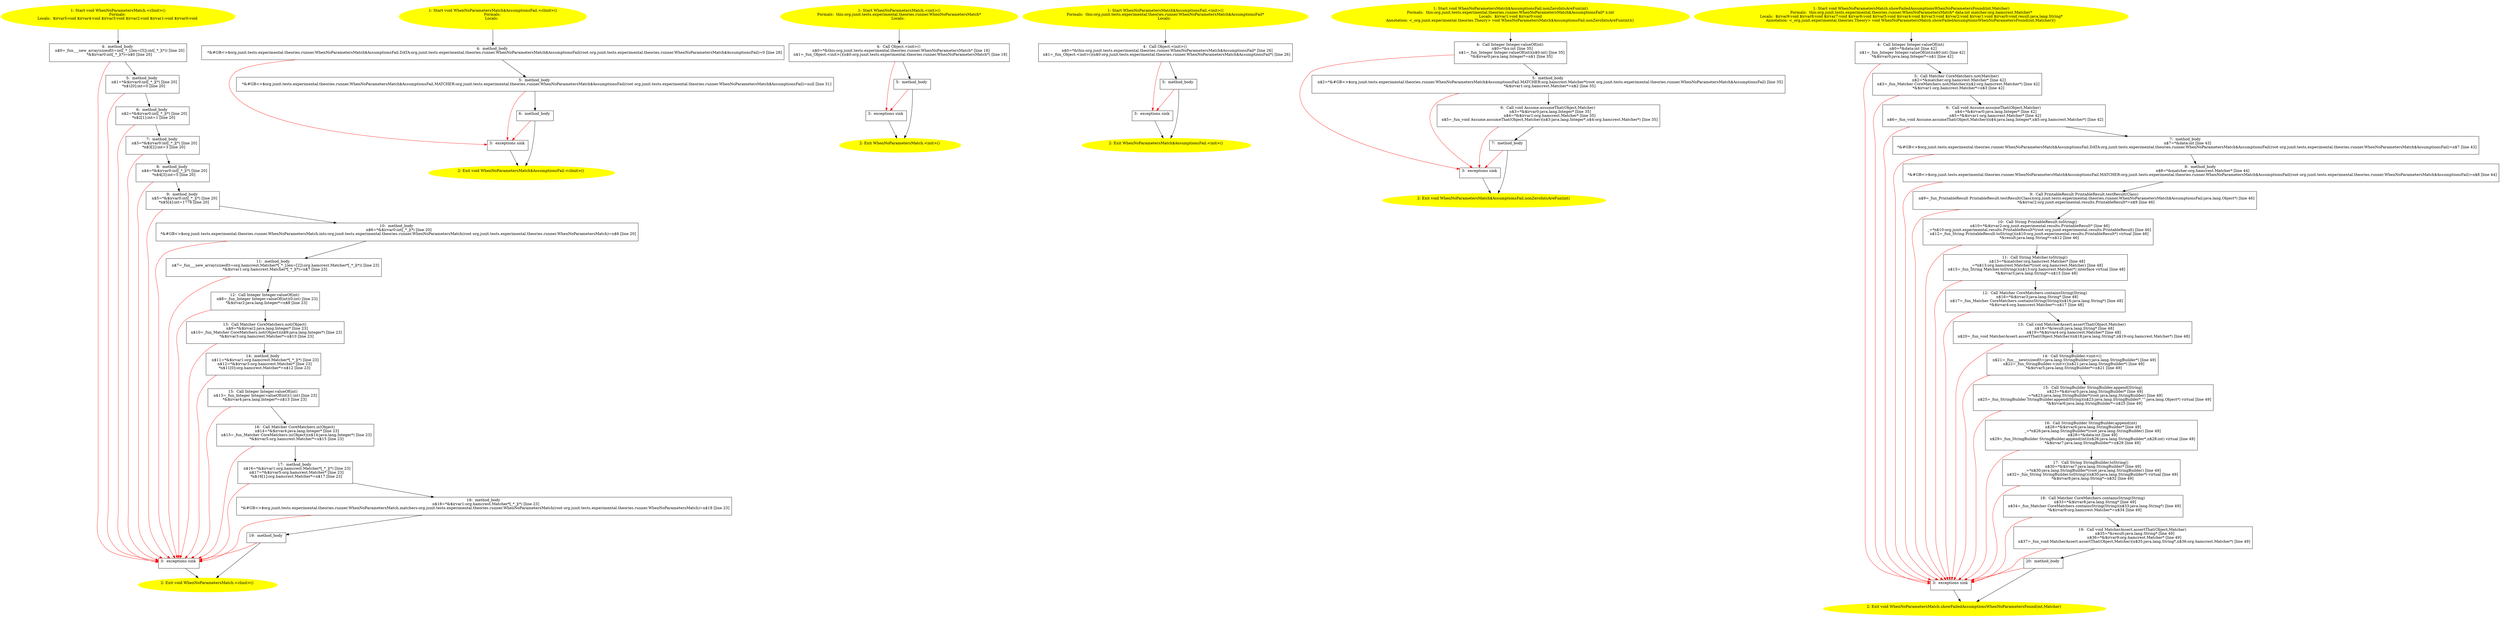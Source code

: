 /* @generated */
digraph cfg {
"org.junit.tests.experimental.theories.runner.WhenNoParametersMatch.<clinit>():void.7b72e68f00be75f6c06e8c5b21d8b6b2_1" [label="1: Start void WhenNoParametersMatch.<clinit>()\nFormals: \nLocals:  $irvar5:void $irvar4:void $irvar3:void $irvar2:void $irvar1:void $irvar0:void \n  " color=yellow style=filled]
	

	 "org.junit.tests.experimental.theories.runner.WhenNoParametersMatch.<clinit>():void.7b72e68f00be75f6c06e8c5b21d8b6b2_1" -> "org.junit.tests.experimental.theories.runner.WhenNoParametersMatch.<clinit>():void.7b72e68f00be75f6c06e8c5b21d8b6b2_4" ;
"org.junit.tests.experimental.theories.runner.WhenNoParametersMatch.<clinit>():void.7b72e68f00be75f6c06e8c5b21d8b6b2_2" [label="2: Exit void WhenNoParametersMatch.<clinit>() \n  " color=yellow style=filled]
	

"org.junit.tests.experimental.theories.runner.WhenNoParametersMatch.<clinit>():void.7b72e68f00be75f6c06e8c5b21d8b6b2_3" [label="3:  exceptions sink \n  " shape="box"]
	

	 "org.junit.tests.experimental.theories.runner.WhenNoParametersMatch.<clinit>():void.7b72e68f00be75f6c06e8c5b21d8b6b2_3" -> "org.junit.tests.experimental.theories.runner.WhenNoParametersMatch.<clinit>():void.7b72e68f00be75f6c06e8c5b21d8b6b2_2" ;
"org.junit.tests.experimental.theories.runner.WhenNoParametersMatch.<clinit>():void.7b72e68f00be75f6c06e8c5b21d8b6b2_4" [label="4:  method_body \n   n$0=_fun___new_array(sizeof(t=int[_*_];len=[5]):int[_*_](*)) [line 20]\n  *&$irvar0:int[_*_](*)=n$0 [line 20]\n " shape="box"]
	

	 "org.junit.tests.experimental.theories.runner.WhenNoParametersMatch.<clinit>():void.7b72e68f00be75f6c06e8c5b21d8b6b2_4" -> "org.junit.tests.experimental.theories.runner.WhenNoParametersMatch.<clinit>():void.7b72e68f00be75f6c06e8c5b21d8b6b2_5" ;
	 "org.junit.tests.experimental.theories.runner.WhenNoParametersMatch.<clinit>():void.7b72e68f00be75f6c06e8c5b21d8b6b2_4" -> "org.junit.tests.experimental.theories.runner.WhenNoParametersMatch.<clinit>():void.7b72e68f00be75f6c06e8c5b21d8b6b2_3" [color="red" ];
"org.junit.tests.experimental.theories.runner.WhenNoParametersMatch.<clinit>():void.7b72e68f00be75f6c06e8c5b21d8b6b2_5" [label="5:  method_body \n   n$1=*&$irvar0:int[_*_](*) [line 20]\n  *n$1[0]:int=0 [line 20]\n " shape="box"]
	

	 "org.junit.tests.experimental.theories.runner.WhenNoParametersMatch.<clinit>():void.7b72e68f00be75f6c06e8c5b21d8b6b2_5" -> "org.junit.tests.experimental.theories.runner.WhenNoParametersMatch.<clinit>():void.7b72e68f00be75f6c06e8c5b21d8b6b2_6" ;
	 "org.junit.tests.experimental.theories.runner.WhenNoParametersMatch.<clinit>():void.7b72e68f00be75f6c06e8c5b21d8b6b2_5" -> "org.junit.tests.experimental.theories.runner.WhenNoParametersMatch.<clinit>():void.7b72e68f00be75f6c06e8c5b21d8b6b2_3" [color="red" ];
"org.junit.tests.experimental.theories.runner.WhenNoParametersMatch.<clinit>():void.7b72e68f00be75f6c06e8c5b21d8b6b2_6" [label="6:  method_body \n   n$2=*&$irvar0:int[_*_](*) [line 20]\n  *n$2[1]:int=1 [line 20]\n " shape="box"]
	

	 "org.junit.tests.experimental.theories.runner.WhenNoParametersMatch.<clinit>():void.7b72e68f00be75f6c06e8c5b21d8b6b2_6" -> "org.junit.tests.experimental.theories.runner.WhenNoParametersMatch.<clinit>():void.7b72e68f00be75f6c06e8c5b21d8b6b2_7" ;
	 "org.junit.tests.experimental.theories.runner.WhenNoParametersMatch.<clinit>():void.7b72e68f00be75f6c06e8c5b21d8b6b2_6" -> "org.junit.tests.experimental.theories.runner.WhenNoParametersMatch.<clinit>():void.7b72e68f00be75f6c06e8c5b21d8b6b2_3" [color="red" ];
"org.junit.tests.experimental.theories.runner.WhenNoParametersMatch.<clinit>():void.7b72e68f00be75f6c06e8c5b21d8b6b2_7" [label="7:  method_body \n   n$3=*&$irvar0:int[_*_](*) [line 20]\n  *n$3[2]:int=3 [line 20]\n " shape="box"]
	

	 "org.junit.tests.experimental.theories.runner.WhenNoParametersMatch.<clinit>():void.7b72e68f00be75f6c06e8c5b21d8b6b2_7" -> "org.junit.tests.experimental.theories.runner.WhenNoParametersMatch.<clinit>():void.7b72e68f00be75f6c06e8c5b21d8b6b2_8" ;
	 "org.junit.tests.experimental.theories.runner.WhenNoParametersMatch.<clinit>():void.7b72e68f00be75f6c06e8c5b21d8b6b2_7" -> "org.junit.tests.experimental.theories.runner.WhenNoParametersMatch.<clinit>():void.7b72e68f00be75f6c06e8c5b21d8b6b2_3" [color="red" ];
"org.junit.tests.experimental.theories.runner.WhenNoParametersMatch.<clinit>():void.7b72e68f00be75f6c06e8c5b21d8b6b2_8" [label="8:  method_body \n   n$4=*&$irvar0:int[_*_](*) [line 20]\n  *n$4[3]:int=5 [line 20]\n " shape="box"]
	

	 "org.junit.tests.experimental.theories.runner.WhenNoParametersMatch.<clinit>():void.7b72e68f00be75f6c06e8c5b21d8b6b2_8" -> "org.junit.tests.experimental.theories.runner.WhenNoParametersMatch.<clinit>():void.7b72e68f00be75f6c06e8c5b21d8b6b2_9" ;
	 "org.junit.tests.experimental.theories.runner.WhenNoParametersMatch.<clinit>():void.7b72e68f00be75f6c06e8c5b21d8b6b2_8" -> "org.junit.tests.experimental.theories.runner.WhenNoParametersMatch.<clinit>():void.7b72e68f00be75f6c06e8c5b21d8b6b2_3" [color="red" ];
"org.junit.tests.experimental.theories.runner.WhenNoParametersMatch.<clinit>():void.7b72e68f00be75f6c06e8c5b21d8b6b2_9" [label="9:  method_body \n   n$5=*&$irvar0:int[_*_](*) [line 20]\n  *n$5[4]:int=1776 [line 20]\n " shape="box"]
	

	 "org.junit.tests.experimental.theories.runner.WhenNoParametersMatch.<clinit>():void.7b72e68f00be75f6c06e8c5b21d8b6b2_9" -> "org.junit.tests.experimental.theories.runner.WhenNoParametersMatch.<clinit>():void.7b72e68f00be75f6c06e8c5b21d8b6b2_10" ;
	 "org.junit.tests.experimental.theories.runner.WhenNoParametersMatch.<clinit>():void.7b72e68f00be75f6c06e8c5b21d8b6b2_9" -> "org.junit.tests.experimental.theories.runner.WhenNoParametersMatch.<clinit>():void.7b72e68f00be75f6c06e8c5b21d8b6b2_3" [color="red" ];
"org.junit.tests.experimental.theories.runner.WhenNoParametersMatch.<clinit>():void.7b72e68f00be75f6c06e8c5b21d8b6b2_10" [label="10:  method_body \n   n$6=*&$irvar0:int[_*_](*) [line 20]\n  *&#GB<>$org.junit.tests.experimental.theories.runner.WhenNoParametersMatch.ints:org.junit.tests.experimental.theories.runner.WhenNoParametersMatch(root org.junit.tests.experimental.theories.runner.WhenNoParametersMatch)=n$6 [line 20]\n " shape="box"]
	

	 "org.junit.tests.experimental.theories.runner.WhenNoParametersMatch.<clinit>():void.7b72e68f00be75f6c06e8c5b21d8b6b2_10" -> "org.junit.tests.experimental.theories.runner.WhenNoParametersMatch.<clinit>():void.7b72e68f00be75f6c06e8c5b21d8b6b2_11" ;
	 "org.junit.tests.experimental.theories.runner.WhenNoParametersMatch.<clinit>():void.7b72e68f00be75f6c06e8c5b21d8b6b2_10" -> "org.junit.tests.experimental.theories.runner.WhenNoParametersMatch.<clinit>():void.7b72e68f00be75f6c06e8c5b21d8b6b2_3" [color="red" ];
"org.junit.tests.experimental.theories.runner.WhenNoParametersMatch.<clinit>():void.7b72e68f00be75f6c06e8c5b21d8b6b2_11" [label="11:  method_body \n   n$7=_fun___new_array(sizeof(t=org.hamcrest.Matcher*[_*_];len=[2]):org.hamcrest.Matcher*[_*_](*)) [line 23]\n  *&$irvar1:org.hamcrest.Matcher*[_*_](*)=n$7 [line 23]\n " shape="box"]
	

	 "org.junit.tests.experimental.theories.runner.WhenNoParametersMatch.<clinit>():void.7b72e68f00be75f6c06e8c5b21d8b6b2_11" -> "org.junit.tests.experimental.theories.runner.WhenNoParametersMatch.<clinit>():void.7b72e68f00be75f6c06e8c5b21d8b6b2_12" ;
	 "org.junit.tests.experimental.theories.runner.WhenNoParametersMatch.<clinit>():void.7b72e68f00be75f6c06e8c5b21d8b6b2_11" -> "org.junit.tests.experimental.theories.runner.WhenNoParametersMatch.<clinit>():void.7b72e68f00be75f6c06e8c5b21d8b6b2_3" [color="red" ];
"org.junit.tests.experimental.theories.runner.WhenNoParametersMatch.<clinit>():void.7b72e68f00be75f6c06e8c5b21d8b6b2_12" [label="12:  Call Integer Integer.valueOf(int) \n   n$8=_fun_Integer Integer.valueOf(int)(0:int) [line 23]\n  *&$irvar2:java.lang.Integer*=n$8 [line 23]\n " shape="box"]
	

	 "org.junit.tests.experimental.theories.runner.WhenNoParametersMatch.<clinit>():void.7b72e68f00be75f6c06e8c5b21d8b6b2_12" -> "org.junit.tests.experimental.theories.runner.WhenNoParametersMatch.<clinit>():void.7b72e68f00be75f6c06e8c5b21d8b6b2_13" ;
	 "org.junit.tests.experimental.theories.runner.WhenNoParametersMatch.<clinit>():void.7b72e68f00be75f6c06e8c5b21d8b6b2_12" -> "org.junit.tests.experimental.theories.runner.WhenNoParametersMatch.<clinit>():void.7b72e68f00be75f6c06e8c5b21d8b6b2_3" [color="red" ];
"org.junit.tests.experimental.theories.runner.WhenNoParametersMatch.<clinit>():void.7b72e68f00be75f6c06e8c5b21d8b6b2_13" [label="13:  Call Matcher CoreMatchers.not(Object) \n   n$9=*&$irvar2:java.lang.Integer* [line 23]\n  n$10=_fun_Matcher CoreMatchers.not(Object)(n$9:java.lang.Integer*) [line 23]\n  *&$irvar3:org.hamcrest.Matcher*=n$10 [line 23]\n " shape="box"]
	

	 "org.junit.tests.experimental.theories.runner.WhenNoParametersMatch.<clinit>():void.7b72e68f00be75f6c06e8c5b21d8b6b2_13" -> "org.junit.tests.experimental.theories.runner.WhenNoParametersMatch.<clinit>():void.7b72e68f00be75f6c06e8c5b21d8b6b2_14" ;
	 "org.junit.tests.experimental.theories.runner.WhenNoParametersMatch.<clinit>():void.7b72e68f00be75f6c06e8c5b21d8b6b2_13" -> "org.junit.tests.experimental.theories.runner.WhenNoParametersMatch.<clinit>():void.7b72e68f00be75f6c06e8c5b21d8b6b2_3" [color="red" ];
"org.junit.tests.experimental.theories.runner.WhenNoParametersMatch.<clinit>():void.7b72e68f00be75f6c06e8c5b21d8b6b2_14" [label="14:  method_body \n   n$11=*&$irvar1:org.hamcrest.Matcher*[_*_](*) [line 23]\n  n$12=*&$irvar3:org.hamcrest.Matcher* [line 23]\n  *n$11[0]:org.hamcrest.Matcher*=n$12 [line 23]\n " shape="box"]
	

	 "org.junit.tests.experimental.theories.runner.WhenNoParametersMatch.<clinit>():void.7b72e68f00be75f6c06e8c5b21d8b6b2_14" -> "org.junit.tests.experimental.theories.runner.WhenNoParametersMatch.<clinit>():void.7b72e68f00be75f6c06e8c5b21d8b6b2_15" ;
	 "org.junit.tests.experimental.theories.runner.WhenNoParametersMatch.<clinit>():void.7b72e68f00be75f6c06e8c5b21d8b6b2_14" -> "org.junit.tests.experimental.theories.runner.WhenNoParametersMatch.<clinit>():void.7b72e68f00be75f6c06e8c5b21d8b6b2_3" [color="red" ];
"org.junit.tests.experimental.theories.runner.WhenNoParametersMatch.<clinit>():void.7b72e68f00be75f6c06e8c5b21d8b6b2_15" [label="15:  Call Integer Integer.valueOf(int) \n   n$13=_fun_Integer Integer.valueOf(int)(1:int) [line 23]\n  *&$irvar4:java.lang.Integer*=n$13 [line 23]\n " shape="box"]
	

	 "org.junit.tests.experimental.theories.runner.WhenNoParametersMatch.<clinit>():void.7b72e68f00be75f6c06e8c5b21d8b6b2_15" -> "org.junit.tests.experimental.theories.runner.WhenNoParametersMatch.<clinit>():void.7b72e68f00be75f6c06e8c5b21d8b6b2_16" ;
	 "org.junit.tests.experimental.theories.runner.WhenNoParametersMatch.<clinit>():void.7b72e68f00be75f6c06e8c5b21d8b6b2_15" -> "org.junit.tests.experimental.theories.runner.WhenNoParametersMatch.<clinit>():void.7b72e68f00be75f6c06e8c5b21d8b6b2_3" [color="red" ];
"org.junit.tests.experimental.theories.runner.WhenNoParametersMatch.<clinit>():void.7b72e68f00be75f6c06e8c5b21d8b6b2_16" [label="16:  Call Matcher CoreMatchers.is(Object) \n   n$14=*&$irvar4:java.lang.Integer* [line 23]\n  n$15=_fun_Matcher CoreMatchers.is(Object)(n$14:java.lang.Integer*) [line 23]\n  *&$irvar5:org.hamcrest.Matcher*=n$15 [line 23]\n " shape="box"]
	

	 "org.junit.tests.experimental.theories.runner.WhenNoParametersMatch.<clinit>():void.7b72e68f00be75f6c06e8c5b21d8b6b2_16" -> "org.junit.tests.experimental.theories.runner.WhenNoParametersMatch.<clinit>():void.7b72e68f00be75f6c06e8c5b21d8b6b2_17" ;
	 "org.junit.tests.experimental.theories.runner.WhenNoParametersMatch.<clinit>():void.7b72e68f00be75f6c06e8c5b21d8b6b2_16" -> "org.junit.tests.experimental.theories.runner.WhenNoParametersMatch.<clinit>():void.7b72e68f00be75f6c06e8c5b21d8b6b2_3" [color="red" ];
"org.junit.tests.experimental.theories.runner.WhenNoParametersMatch.<clinit>():void.7b72e68f00be75f6c06e8c5b21d8b6b2_17" [label="17:  method_body \n   n$16=*&$irvar1:org.hamcrest.Matcher*[_*_](*) [line 23]\n  n$17=*&$irvar5:org.hamcrest.Matcher* [line 23]\n  *n$16[1]:org.hamcrest.Matcher*=n$17 [line 23]\n " shape="box"]
	

	 "org.junit.tests.experimental.theories.runner.WhenNoParametersMatch.<clinit>():void.7b72e68f00be75f6c06e8c5b21d8b6b2_17" -> "org.junit.tests.experimental.theories.runner.WhenNoParametersMatch.<clinit>():void.7b72e68f00be75f6c06e8c5b21d8b6b2_18" ;
	 "org.junit.tests.experimental.theories.runner.WhenNoParametersMatch.<clinit>():void.7b72e68f00be75f6c06e8c5b21d8b6b2_17" -> "org.junit.tests.experimental.theories.runner.WhenNoParametersMatch.<clinit>():void.7b72e68f00be75f6c06e8c5b21d8b6b2_3" [color="red" ];
"org.junit.tests.experimental.theories.runner.WhenNoParametersMatch.<clinit>():void.7b72e68f00be75f6c06e8c5b21d8b6b2_18" [label="18:  method_body \n   n$18=*&$irvar1:org.hamcrest.Matcher*[_*_](*) [line 23]\n  *&#GB<>$org.junit.tests.experimental.theories.runner.WhenNoParametersMatch.matchers:org.junit.tests.experimental.theories.runner.WhenNoParametersMatch(root org.junit.tests.experimental.theories.runner.WhenNoParametersMatch)=n$18 [line 23]\n " shape="box"]
	

	 "org.junit.tests.experimental.theories.runner.WhenNoParametersMatch.<clinit>():void.7b72e68f00be75f6c06e8c5b21d8b6b2_18" -> "org.junit.tests.experimental.theories.runner.WhenNoParametersMatch.<clinit>():void.7b72e68f00be75f6c06e8c5b21d8b6b2_19" ;
	 "org.junit.tests.experimental.theories.runner.WhenNoParametersMatch.<clinit>():void.7b72e68f00be75f6c06e8c5b21d8b6b2_18" -> "org.junit.tests.experimental.theories.runner.WhenNoParametersMatch.<clinit>():void.7b72e68f00be75f6c06e8c5b21d8b6b2_3" [color="red" ];
"org.junit.tests.experimental.theories.runner.WhenNoParametersMatch.<clinit>():void.7b72e68f00be75f6c06e8c5b21d8b6b2_19" [label="19:  method_body \n  " shape="box"]
	

	 "org.junit.tests.experimental.theories.runner.WhenNoParametersMatch.<clinit>():void.7b72e68f00be75f6c06e8c5b21d8b6b2_19" -> "org.junit.tests.experimental.theories.runner.WhenNoParametersMatch.<clinit>():void.7b72e68f00be75f6c06e8c5b21d8b6b2_2" ;
	 "org.junit.tests.experimental.theories.runner.WhenNoParametersMatch.<clinit>():void.7b72e68f00be75f6c06e8c5b21d8b6b2_19" -> "org.junit.tests.experimental.theories.runner.WhenNoParametersMatch.<clinit>():void.7b72e68f00be75f6c06e8c5b21d8b6b2_3" [color="red" ];
"org.junit.tests.experimental.theories.runner.WhenNoParametersMatch$AssumptionsFail.<clinit>():void.112a8da3bea5cf6cfbc70b1a04dd8a54_1" [label="1: Start void WhenNoParametersMatch$AssumptionsFail.<clinit>()\nFormals: \nLocals:  \n  " color=yellow style=filled]
	

	 "org.junit.tests.experimental.theories.runner.WhenNoParametersMatch$AssumptionsFail.<clinit>():void.112a8da3bea5cf6cfbc70b1a04dd8a54_1" -> "org.junit.tests.experimental.theories.runner.WhenNoParametersMatch$AssumptionsFail.<clinit>():void.112a8da3bea5cf6cfbc70b1a04dd8a54_4" ;
"org.junit.tests.experimental.theories.runner.WhenNoParametersMatch$AssumptionsFail.<clinit>():void.112a8da3bea5cf6cfbc70b1a04dd8a54_2" [label="2: Exit void WhenNoParametersMatch$AssumptionsFail.<clinit>() \n  " color=yellow style=filled]
	

"org.junit.tests.experimental.theories.runner.WhenNoParametersMatch$AssumptionsFail.<clinit>():void.112a8da3bea5cf6cfbc70b1a04dd8a54_3" [label="3:  exceptions sink \n  " shape="box"]
	

	 "org.junit.tests.experimental.theories.runner.WhenNoParametersMatch$AssumptionsFail.<clinit>():void.112a8da3bea5cf6cfbc70b1a04dd8a54_3" -> "org.junit.tests.experimental.theories.runner.WhenNoParametersMatch$AssumptionsFail.<clinit>():void.112a8da3bea5cf6cfbc70b1a04dd8a54_2" ;
"org.junit.tests.experimental.theories.runner.WhenNoParametersMatch$AssumptionsFail.<clinit>():void.112a8da3bea5cf6cfbc70b1a04dd8a54_4" [label="4:  method_body \n   *&#GB<>$org.junit.tests.experimental.theories.runner.WhenNoParametersMatch$AssumptionsFail.DATA:org.junit.tests.experimental.theories.runner.WhenNoParametersMatch$AssumptionsFail(root org.junit.tests.experimental.theories.runner.WhenNoParametersMatch$AssumptionsFail)=0 [line 28]\n " shape="box"]
	

	 "org.junit.tests.experimental.theories.runner.WhenNoParametersMatch$AssumptionsFail.<clinit>():void.112a8da3bea5cf6cfbc70b1a04dd8a54_4" -> "org.junit.tests.experimental.theories.runner.WhenNoParametersMatch$AssumptionsFail.<clinit>():void.112a8da3bea5cf6cfbc70b1a04dd8a54_5" ;
	 "org.junit.tests.experimental.theories.runner.WhenNoParametersMatch$AssumptionsFail.<clinit>():void.112a8da3bea5cf6cfbc70b1a04dd8a54_4" -> "org.junit.tests.experimental.theories.runner.WhenNoParametersMatch$AssumptionsFail.<clinit>():void.112a8da3bea5cf6cfbc70b1a04dd8a54_3" [color="red" ];
"org.junit.tests.experimental.theories.runner.WhenNoParametersMatch$AssumptionsFail.<clinit>():void.112a8da3bea5cf6cfbc70b1a04dd8a54_5" [label="5:  method_body \n   *&#GB<>$org.junit.tests.experimental.theories.runner.WhenNoParametersMatch$AssumptionsFail.MATCHER:org.junit.tests.experimental.theories.runner.WhenNoParametersMatch$AssumptionsFail(root org.junit.tests.experimental.theories.runner.WhenNoParametersMatch$AssumptionsFail)=null [line 31]\n " shape="box"]
	

	 "org.junit.tests.experimental.theories.runner.WhenNoParametersMatch$AssumptionsFail.<clinit>():void.112a8da3bea5cf6cfbc70b1a04dd8a54_5" -> "org.junit.tests.experimental.theories.runner.WhenNoParametersMatch$AssumptionsFail.<clinit>():void.112a8da3bea5cf6cfbc70b1a04dd8a54_6" ;
	 "org.junit.tests.experimental.theories.runner.WhenNoParametersMatch$AssumptionsFail.<clinit>():void.112a8da3bea5cf6cfbc70b1a04dd8a54_5" -> "org.junit.tests.experimental.theories.runner.WhenNoParametersMatch$AssumptionsFail.<clinit>():void.112a8da3bea5cf6cfbc70b1a04dd8a54_3" [color="red" ];
"org.junit.tests.experimental.theories.runner.WhenNoParametersMatch$AssumptionsFail.<clinit>():void.112a8da3bea5cf6cfbc70b1a04dd8a54_6" [label="6:  method_body \n  " shape="box"]
	

	 "org.junit.tests.experimental.theories.runner.WhenNoParametersMatch$AssumptionsFail.<clinit>():void.112a8da3bea5cf6cfbc70b1a04dd8a54_6" -> "org.junit.tests.experimental.theories.runner.WhenNoParametersMatch$AssumptionsFail.<clinit>():void.112a8da3bea5cf6cfbc70b1a04dd8a54_2" ;
	 "org.junit.tests.experimental.theories.runner.WhenNoParametersMatch$AssumptionsFail.<clinit>():void.112a8da3bea5cf6cfbc70b1a04dd8a54_6" -> "org.junit.tests.experimental.theories.runner.WhenNoParametersMatch$AssumptionsFail.<clinit>():void.112a8da3bea5cf6cfbc70b1a04dd8a54_3" [color="red" ];
"org.junit.tests.experimental.theories.runner.WhenNoParametersMatch.<init>().715cf9fb38b9219d22739b39e2595f38_1" [label="1: Start WhenNoParametersMatch.<init>()\nFormals:  this:org.junit.tests.experimental.theories.runner.WhenNoParametersMatch*\nLocals:  \n  " color=yellow style=filled]
	

	 "org.junit.tests.experimental.theories.runner.WhenNoParametersMatch.<init>().715cf9fb38b9219d22739b39e2595f38_1" -> "org.junit.tests.experimental.theories.runner.WhenNoParametersMatch.<init>().715cf9fb38b9219d22739b39e2595f38_4" ;
"org.junit.tests.experimental.theories.runner.WhenNoParametersMatch.<init>().715cf9fb38b9219d22739b39e2595f38_2" [label="2: Exit WhenNoParametersMatch.<init>() \n  " color=yellow style=filled]
	

"org.junit.tests.experimental.theories.runner.WhenNoParametersMatch.<init>().715cf9fb38b9219d22739b39e2595f38_3" [label="3:  exceptions sink \n  " shape="box"]
	

	 "org.junit.tests.experimental.theories.runner.WhenNoParametersMatch.<init>().715cf9fb38b9219d22739b39e2595f38_3" -> "org.junit.tests.experimental.theories.runner.WhenNoParametersMatch.<init>().715cf9fb38b9219d22739b39e2595f38_2" ;
"org.junit.tests.experimental.theories.runner.WhenNoParametersMatch.<init>().715cf9fb38b9219d22739b39e2595f38_4" [label="4:  Call Object.<init>() \n   n$0=*&this:org.junit.tests.experimental.theories.runner.WhenNoParametersMatch* [line 18]\n  n$1=_fun_Object.<init>()(n$0:org.junit.tests.experimental.theories.runner.WhenNoParametersMatch*) [line 18]\n " shape="box"]
	

	 "org.junit.tests.experimental.theories.runner.WhenNoParametersMatch.<init>().715cf9fb38b9219d22739b39e2595f38_4" -> "org.junit.tests.experimental.theories.runner.WhenNoParametersMatch.<init>().715cf9fb38b9219d22739b39e2595f38_5" ;
	 "org.junit.tests.experimental.theories.runner.WhenNoParametersMatch.<init>().715cf9fb38b9219d22739b39e2595f38_4" -> "org.junit.tests.experimental.theories.runner.WhenNoParametersMatch.<init>().715cf9fb38b9219d22739b39e2595f38_3" [color="red" ];
"org.junit.tests.experimental.theories.runner.WhenNoParametersMatch.<init>().715cf9fb38b9219d22739b39e2595f38_5" [label="5:  method_body \n  " shape="box"]
	

	 "org.junit.tests.experimental.theories.runner.WhenNoParametersMatch.<init>().715cf9fb38b9219d22739b39e2595f38_5" -> "org.junit.tests.experimental.theories.runner.WhenNoParametersMatch.<init>().715cf9fb38b9219d22739b39e2595f38_2" ;
	 "org.junit.tests.experimental.theories.runner.WhenNoParametersMatch.<init>().715cf9fb38b9219d22739b39e2595f38_5" -> "org.junit.tests.experimental.theories.runner.WhenNoParametersMatch.<init>().715cf9fb38b9219d22739b39e2595f38_3" [color="red" ];
"org.junit.tests.experimental.theories.runner.WhenNoParametersMatch$AssumptionsFail.<init>().9eb5dff385a858317463d7eb00abf2f9_1" [label="1: Start WhenNoParametersMatch$AssumptionsFail.<init>()\nFormals:  this:org.junit.tests.experimental.theories.runner.WhenNoParametersMatch$AssumptionsFail*\nLocals:  \n  " color=yellow style=filled]
	

	 "org.junit.tests.experimental.theories.runner.WhenNoParametersMatch$AssumptionsFail.<init>().9eb5dff385a858317463d7eb00abf2f9_1" -> "org.junit.tests.experimental.theories.runner.WhenNoParametersMatch$AssumptionsFail.<init>().9eb5dff385a858317463d7eb00abf2f9_4" ;
"org.junit.tests.experimental.theories.runner.WhenNoParametersMatch$AssumptionsFail.<init>().9eb5dff385a858317463d7eb00abf2f9_2" [label="2: Exit WhenNoParametersMatch$AssumptionsFail.<init>() \n  " color=yellow style=filled]
	

"org.junit.tests.experimental.theories.runner.WhenNoParametersMatch$AssumptionsFail.<init>().9eb5dff385a858317463d7eb00abf2f9_3" [label="3:  exceptions sink \n  " shape="box"]
	

	 "org.junit.tests.experimental.theories.runner.WhenNoParametersMatch$AssumptionsFail.<init>().9eb5dff385a858317463d7eb00abf2f9_3" -> "org.junit.tests.experimental.theories.runner.WhenNoParametersMatch$AssumptionsFail.<init>().9eb5dff385a858317463d7eb00abf2f9_2" ;
"org.junit.tests.experimental.theories.runner.WhenNoParametersMatch$AssumptionsFail.<init>().9eb5dff385a858317463d7eb00abf2f9_4" [label="4:  Call Object.<init>() \n   n$0=*&this:org.junit.tests.experimental.theories.runner.WhenNoParametersMatch$AssumptionsFail* [line 26]\n  n$1=_fun_Object.<init>()(n$0:org.junit.tests.experimental.theories.runner.WhenNoParametersMatch$AssumptionsFail*) [line 26]\n " shape="box"]
	

	 "org.junit.tests.experimental.theories.runner.WhenNoParametersMatch$AssumptionsFail.<init>().9eb5dff385a858317463d7eb00abf2f9_4" -> "org.junit.tests.experimental.theories.runner.WhenNoParametersMatch$AssumptionsFail.<init>().9eb5dff385a858317463d7eb00abf2f9_5" ;
	 "org.junit.tests.experimental.theories.runner.WhenNoParametersMatch$AssumptionsFail.<init>().9eb5dff385a858317463d7eb00abf2f9_4" -> "org.junit.tests.experimental.theories.runner.WhenNoParametersMatch$AssumptionsFail.<init>().9eb5dff385a858317463d7eb00abf2f9_3" [color="red" ];
"org.junit.tests.experimental.theories.runner.WhenNoParametersMatch$AssumptionsFail.<init>().9eb5dff385a858317463d7eb00abf2f9_5" [label="5:  method_body \n  " shape="box"]
	

	 "org.junit.tests.experimental.theories.runner.WhenNoParametersMatch$AssumptionsFail.<init>().9eb5dff385a858317463d7eb00abf2f9_5" -> "org.junit.tests.experimental.theories.runner.WhenNoParametersMatch$AssumptionsFail.<init>().9eb5dff385a858317463d7eb00abf2f9_2" ;
	 "org.junit.tests.experimental.theories.runner.WhenNoParametersMatch$AssumptionsFail.<init>().9eb5dff385a858317463d7eb00abf2f9_5" -> "org.junit.tests.experimental.theories.runner.WhenNoParametersMatch$AssumptionsFail.<init>().9eb5dff385a858317463d7eb00abf2f9_3" [color="red" ];
"org.junit.tests.experimental.theories.runner.WhenNoParametersMatch$AssumptionsFail.nonZeroIntsAreFun.07e6f7238fffc738c4d5a6cdcc277cc2_1" [label="1: Start void WhenNoParametersMatch$AssumptionsFail.nonZeroIntsAreFun(int)\nFormals:  this:org.junit.tests.experimental.theories.runner.WhenNoParametersMatch$AssumptionsFail* x:int\nLocals:  $irvar1:void $irvar0:void\nAnnotation: <_org.junit.experimental.theories.Theory> void WhenNoParametersMatch$AssumptionsFail.nonZeroIntsAreFun(int)() \n  " color=yellow style=filled]
	

	 "org.junit.tests.experimental.theories.runner.WhenNoParametersMatch$AssumptionsFail.nonZeroIntsAreFun.07e6f7238fffc738c4d5a6cdcc277cc2_1" -> "org.junit.tests.experimental.theories.runner.WhenNoParametersMatch$AssumptionsFail.nonZeroIntsAreFun.07e6f7238fffc738c4d5a6cdcc277cc2_4" ;
"org.junit.tests.experimental.theories.runner.WhenNoParametersMatch$AssumptionsFail.nonZeroIntsAreFun.07e6f7238fffc738c4d5a6cdcc277cc2_2" [label="2: Exit void WhenNoParametersMatch$AssumptionsFail.nonZeroIntsAreFun(int) \n  " color=yellow style=filled]
	

"org.junit.tests.experimental.theories.runner.WhenNoParametersMatch$AssumptionsFail.nonZeroIntsAreFun.07e6f7238fffc738c4d5a6cdcc277cc2_3" [label="3:  exceptions sink \n  " shape="box"]
	

	 "org.junit.tests.experimental.theories.runner.WhenNoParametersMatch$AssumptionsFail.nonZeroIntsAreFun.07e6f7238fffc738c4d5a6cdcc277cc2_3" -> "org.junit.tests.experimental.theories.runner.WhenNoParametersMatch$AssumptionsFail.nonZeroIntsAreFun.07e6f7238fffc738c4d5a6cdcc277cc2_2" ;
"org.junit.tests.experimental.theories.runner.WhenNoParametersMatch$AssumptionsFail.nonZeroIntsAreFun.07e6f7238fffc738c4d5a6cdcc277cc2_4" [label="4:  Call Integer Integer.valueOf(int) \n   n$0=*&x:int [line 35]\n  n$1=_fun_Integer Integer.valueOf(int)(n$0:int) [line 35]\n  *&$irvar0:java.lang.Integer*=n$1 [line 35]\n " shape="box"]
	

	 "org.junit.tests.experimental.theories.runner.WhenNoParametersMatch$AssumptionsFail.nonZeroIntsAreFun.07e6f7238fffc738c4d5a6cdcc277cc2_4" -> "org.junit.tests.experimental.theories.runner.WhenNoParametersMatch$AssumptionsFail.nonZeroIntsAreFun.07e6f7238fffc738c4d5a6cdcc277cc2_5" ;
	 "org.junit.tests.experimental.theories.runner.WhenNoParametersMatch$AssumptionsFail.nonZeroIntsAreFun.07e6f7238fffc738c4d5a6cdcc277cc2_4" -> "org.junit.tests.experimental.theories.runner.WhenNoParametersMatch$AssumptionsFail.nonZeroIntsAreFun.07e6f7238fffc738c4d5a6cdcc277cc2_3" [color="red" ];
"org.junit.tests.experimental.theories.runner.WhenNoParametersMatch$AssumptionsFail.nonZeroIntsAreFun.07e6f7238fffc738c4d5a6cdcc277cc2_5" [label="5:  method_body \n   n$2=*&#GB<>$org.junit.tests.experimental.theories.runner.WhenNoParametersMatch$AssumptionsFail.MATCHER:org.hamcrest.Matcher*(root org.junit.tests.experimental.theories.runner.WhenNoParametersMatch$AssumptionsFail) [line 35]\n  *&$irvar1:org.hamcrest.Matcher*=n$2 [line 35]\n " shape="box"]
	

	 "org.junit.tests.experimental.theories.runner.WhenNoParametersMatch$AssumptionsFail.nonZeroIntsAreFun.07e6f7238fffc738c4d5a6cdcc277cc2_5" -> "org.junit.tests.experimental.theories.runner.WhenNoParametersMatch$AssumptionsFail.nonZeroIntsAreFun.07e6f7238fffc738c4d5a6cdcc277cc2_6" ;
	 "org.junit.tests.experimental.theories.runner.WhenNoParametersMatch$AssumptionsFail.nonZeroIntsAreFun.07e6f7238fffc738c4d5a6cdcc277cc2_5" -> "org.junit.tests.experimental.theories.runner.WhenNoParametersMatch$AssumptionsFail.nonZeroIntsAreFun.07e6f7238fffc738c4d5a6cdcc277cc2_3" [color="red" ];
"org.junit.tests.experimental.theories.runner.WhenNoParametersMatch$AssumptionsFail.nonZeroIntsAreFun.07e6f7238fffc738c4d5a6cdcc277cc2_6" [label="6:  Call void Assume.assumeThat(Object,Matcher) \n   n$3=*&$irvar0:java.lang.Integer* [line 35]\n  n$4=*&$irvar1:org.hamcrest.Matcher* [line 35]\n  n$5=_fun_void Assume.assumeThat(Object,Matcher)(n$3:java.lang.Integer*,n$4:org.hamcrest.Matcher*) [line 35]\n " shape="box"]
	

	 "org.junit.tests.experimental.theories.runner.WhenNoParametersMatch$AssumptionsFail.nonZeroIntsAreFun.07e6f7238fffc738c4d5a6cdcc277cc2_6" -> "org.junit.tests.experimental.theories.runner.WhenNoParametersMatch$AssumptionsFail.nonZeroIntsAreFun.07e6f7238fffc738c4d5a6cdcc277cc2_7" ;
	 "org.junit.tests.experimental.theories.runner.WhenNoParametersMatch$AssumptionsFail.nonZeroIntsAreFun.07e6f7238fffc738c4d5a6cdcc277cc2_6" -> "org.junit.tests.experimental.theories.runner.WhenNoParametersMatch$AssumptionsFail.nonZeroIntsAreFun.07e6f7238fffc738c4d5a6cdcc277cc2_3" [color="red" ];
"org.junit.tests.experimental.theories.runner.WhenNoParametersMatch$AssumptionsFail.nonZeroIntsAreFun.07e6f7238fffc738c4d5a6cdcc277cc2_7" [label="7:  method_body \n  " shape="box"]
	

	 "org.junit.tests.experimental.theories.runner.WhenNoParametersMatch$AssumptionsFail.nonZeroIntsAreFun.07e6f7238fffc738c4d5a6cdcc277cc2_7" -> "org.junit.tests.experimental.theories.runner.WhenNoParametersMatch$AssumptionsFail.nonZeroIntsAreFun.07e6f7238fffc738c4d5a6cdcc277cc2_2" ;
	 "org.junit.tests.experimental.theories.runner.WhenNoParametersMatch$AssumptionsFail.nonZeroIntsAreFun.07e6f7238fffc738c4d5a6cdcc277cc2_7" -> "org.junit.tests.experimental.theories.runner.WhenNoParametersMatch$AssumptionsFail.nonZeroIntsAreFun.07e6f7238fffc738c4d5a6cdcc277cc2_3" [color="red" ];
"org.junit.tests.experimental.theories.runner.WhenNoParametersMatch.showFailedAssumptionsWhenNoParame.4ad0164fdeae66f54f33b9df2289b7de_1" [label="1: Start void WhenNoParametersMatch.showFailedAssumptionsWhenNoParametersFound(int,Matcher)\nFormals:  this:org.junit.tests.experimental.theories.runner.WhenNoParametersMatch* data:int matcher:org.hamcrest.Matcher*\nLocals:  $irvar9:void $irvar8:void $irvar7:void $irvar6:void $irvar5:void $irvar4:void $irvar3:void $irvar2:void $irvar1:void $irvar0:void result:java.lang.String*\nAnnotation: <_org.junit.experimental.theories.Theory> void WhenNoParametersMatch.showFailedAssumptionsWhenNoParametersFound(int,Matcher)() \n  " color=yellow style=filled]
	

	 "org.junit.tests.experimental.theories.runner.WhenNoParametersMatch.showFailedAssumptionsWhenNoParame.4ad0164fdeae66f54f33b9df2289b7de_1" -> "org.junit.tests.experimental.theories.runner.WhenNoParametersMatch.showFailedAssumptionsWhenNoParame.4ad0164fdeae66f54f33b9df2289b7de_4" ;
"org.junit.tests.experimental.theories.runner.WhenNoParametersMatch.showFailedAssumptionsWhenNoParame.4ad0164fdeae66f54f33b9df2289b7de_2" [label="2: Exit void WhenNoParametersMatch.showFailedAssumptionsWhenNoParametersFound(int,Matcher) \n  " color=yellow style=filled]
	

"org.junit.tests.experimental.theories.runner.WhenNoParametersMatch.showFailedAssumptionsWhenNoParame.4ad0164fdeae66f54f33b9df2289b7de_3" [label="3:  exceptions sink \n  " shape="box"]
	

	 "org.junit.tests.experimental.theories.runner.WhenNoParametersMatch.showFailedAssumptionsWhenNoParame.4ad0164fdeae66f54f33b9df2289b7de_3" -> "org.junit.tests.experimental.theories.runner.WhenNoParametersMatch.showFailedAssumptionsWhenNoParame.4ad0164fdeae66f54f33b9df2289b7de_2" ;
"org.junit.tests.experimental.theories.runner.WhenNoParametersMatch.showFailedAssumptionsWhenNoParame.4ad0164fdeae66f54f33b9df2289b7de_4" [label="4:  Call Integer Integer.valueOf(int) \n   n$0=*&data:int [line 42]\n  n$1=_fun_Integer Integer.valueOf(int)(n$0:int) [line 42]\n  *&$irvar0:java.lang.Integer*=n$1 [line 42]\n " shape="box"]
	

	 "org.junit.tests.experimental.theories.runner.WhenNoParametersMatch.showFailedAssumptionsWhenNoParame.4ad0164fdeae66f54f33b9df2289b7de_4" -> "org.junit.tests.experimental.theories.runner.WhenNoParametersMatch.showFailedAssumptionsWhenNoParame.4ad0164fdeae66f54f33b9df2289b7de_5" ;
	 "org.junit.tests.experimental.theories.runner.WhenNoParametersMatch.showFailedAssumptionsWhenNoParame.4ad0164fdeae66f54f33b9df2289b7de_4" -> "org.junit.tests.experimental.theories.runner.WhenNoParametersMatch.showFailedAssumptionsWhenNoParame.4ad0164fdeae66f54f33b9df2289b7de_3" [color="red" ];
"org.junit.tests.experimental.theories.runner.WhenNoParametersMatch.showFailedAssumptionsWhenNoParame.4ad0164fdeae66f54f33b9df2289b7de_5" [label="5:  Call Matcher CoreMatchers.not(Matcher) \n   n$2=*&matcher:org.hamcrest.Matcher* [line 42]\n  n$3=_fun_Matcher CoreMatchers.not(Matcher)(n$2:org.hamcrest.Matcher*) [line 42]\n  *&$irvar1:org.hamcrest.Matcher*=n$3 [line 42]\n " shape="box"]
	

	 "org.junit.tests.experimental.theories.runner.WhenNoParametersMatch.showFailedAssumptionsWhenNoParame.4ad0164fdeae66f54f33b9df2289b7de_5" -> "org.junit.tests.experimental.theories.runner.WhenNoParametersMatch.showFailedAssumptionsWhenNoParame.4ad0164fdeae66f54f33b9df2289b7de_6" ;
	 "org.junit.tests.experimental.theories.runner.WhenNoParametersMatch.showFailedAssumptionsWhenNoParame.4ad0164fdeae66f54f33b9df2289b7de_5" -> "org.junit.tests.experimental.theories.runner.WhenNoParametersMatch.showFailedAssumptionsWhenNoParame.4ad0164fdeae66f54f33b9df2289b7de_3" [color="red" ];
"org.junit.tests.experimental.theories.runner.WhenNoParametersMatch.showFailedAssumptionsWhenNoParame.4ad0164fdeae66f54f33b9df2289b7de_6" [label="6:  Call void Assume.assumeThat(Object,Matcher) \n   n$4=*&$irvar0:java.lang.Integer* [line 42]\n  n$5=*&$irvar1:org.hamcrest.Matcher* [line 42]\n  n$6=_fun_void Assume.assumeThat(Object,Matcher)(n$4:java.lang.Integer*,n$5:org.hamcrest.Matcher*) [line 42]\n " shape="box"]
	

	 "org.junit.tests.experimental.theories.runner.WhenNoParametersMatch.showFailedAssumptionsWhenNoParame.4ad0164fdeae66f54f33b9df2289b7de_6" -> "org.junit.tests.experimental.theories.runner.WhenNoParametersMatch.showFailedAssumptionsWhenNoParame.4ad0164fdeae66f54f33b9df2289b7de_7" ;
	 "org.junit.tests.experimental.theories.runner.WhenNoParametersMatch.showFailedAssumptionsWhenNoParame.4ad0164fdeae66f54f33b9df2289b7de_6" -> "org.junit.tests.experimental.theories.runner.WhenNoParametersMatch.showFailedAssumptionsWhenNoParame.4ad0164fdeae66f54f33b9df2289b7de_3" [color="red" ];
"org.junit.tests.experimental.theories.runner.WhenNoParametersMatch.showFailedAssumptionsWhenNoParame.4ad0164fdeae66f54f33b9df2289b7de_7" [label="7:  method_body \n   n$7=*&data:int [line 43]\n  *&#GB<>$org.junit.tests.experimental.theories.runner.WhenNoParametersMatch$AssumptionsFail.DATA:org.junit.tests.experimental.theories.runner.WhenNoParametersMatch$AssumptionsFail(root org.junit.tests.experimental.theories.runner.WhenNoParametersMatch$AssumptionsFail)=n$7 [line 43]\n " shape="box"]
	

	 "org.junit.tests.experimental.theories.runner.WhenNoParametersMatch.showFailedAssumptionsWhenNoParame.4ad0164fdeae66f54f33b9df2289b7de_7" -> "org.junit.tests.experimental.theories.runner.WhenNoParametersMatch.showFailedAssumptionsWhenNoParame.4ad0164fdeae66f54f33b9df2289b7de_8" ;
	 "org.junit.tests.experimental.theories.runner.WhenNoParametersMatch.showFailedAssumptionsWhenNoParame.4ad0164fdeae66f54f33b9df2289b7de_7" -> "org.junit.tests.experimental.theories.runner.WhenNoParametersMatch.showFailedAssumptionsWhenNoParame.4ad0164fdeae66f54f33b9df2289b7de_3" [color="red" ];
"org.junit.tests.experimental.theories.runner.WhenNoParametersMatch.showFailedAssumptionsWhenNoParame.4ad0164fdeae66f54f33b9df2289b7de_8" [label="8:  method_body \n   n$8=*&matcher:org.hamcrest.Matcher* [line 44]\n  *&#GB<>$org.junit.tests.experimental.theories.runner.WhenNoParametersMatch$AssumptionsFail.MATCHER:org.junit.tests.experimental.theories.runner.WhenNoParametersMatch$AssumptionsFail(root org.junit.tests.experimental.theories.runner.WhenNoParametersMatch$AssumptionsFail)=n$8 [line 44]\n " shape="box"]
	

	 "org.junit.tests.experimental.theories.runner.WhenNoParametersMatch.showFailedAssumptionsWhenNoParame.4ad0164fdeae66f54f33b9df2289b7de_8" -> "org.junit.tests.experimental.theories.runner.WhenNoParametersMatch.showFailedAssumptionsWhenNoParame.4ad0164fdeae66f54f33b9df2289b7de_9" ;
	 "org.junit.tests.experimental.theories.runner.WhenNoParametersMatch.showFailedAssumptionsWhenNoParame.4ad0164fdeae66f54f33b9df2289b7de_8" -> "org.junit.tests.experimental.theories.runner.WhenNoParametersMatch.showFailedAssumptionsWhenNoParame.4ad0164fdeae66f54f33b9df2289b7de_3" [color="red" ];
"org.junit.tests.experimental.theories.runner.WhenNoParametersMatch.showFailedAssumptionsWhenNoParame.4ad0164fdeae66f54f33b9df2289b7de_9" [label="9:  Call PrintableResult PrintableResult.testResult(Class) \n   n$9=_fun_PrintableResult PrintableResult.testResult(Class)(org.junit.tests.experimental.theories.runner.WhenNoParametersMatch$AssumptionsFail:java.lang.Object*) [line 46]\n  *&$irvar2:org.junit.experimental.results.PrintableResult*=n$9 [line 46]\n " shape="box"]
	

	 "org.junit.tests.experimental.theories.runner.WhenNoParametersMatch.showFailedAssumptionsWhenNoParame.4ad0164fdeae66f54f33b9df2289b7de_9" -> "org.junit.tests.experimental.theories.runner.WhenNoParametersMatch.showFailedAssumptionsWhenNoParame.4ad0164fdeae66f54f33b9df2289b7de_10" ;
	 "org.junit.tests.experimental.theories.runner.WhenNoParametersMatch.showFailedAssumptionsWhenNoParame.4ad0164fdeae66f54f33b9df2289b7de_9" -> "org.junit.tests.experimental.theories.runner.WhenNoParametersMatch.showFailedAssumptionsWhenNoParame.4ad0164fdeae66f54f33b9df2289b7de_3" [color="red" ];
"org.junit.tests.experimental.theories.runner.WhenNoParametersMatch.showFailedAssumptionsWhenNoParame.4ad0164fdeae66f54f33b9df2289b7de_10" [label="10:  Call String PrintableResult.toString() \n   n$10=*&$irvar2:org.junit.experimental.results.PrintableResult* [line 46]\n  _=*n$10:org.junit.experimental.results.PrintableResult*(root org.junit.experimental.results.PrintableResult) [line 46]\n  n$12=_fun_String PrintableResult.toString()(n$10:org.junit.experimental.results.PrintableResult*) virtual [line 46]\n  *&result:java.lang.String*=n$12 [line 46]\n " shape="box"]
	

	 "org.junit.tests.experimental.theories.runner.WhenNoParametersMatch.showFailedAssumptionsWhenNoParame.4ad0164fdeae66f54f33b9df2289b7de_10" -> "org.junit.tests.experimental.theories.runner.WhenNoParametersMatch.showFailedAssumptionsWhenNoParame.4ad0164fdeae66f54f33b9df2289b7de_11" ;
	 "org.junit.tests.experimental.theories.runner.WhenNoParametersMatch.showFailedAssumptionsWhenNoParame.4ad0164fdeae66f54f33b9df2289b7de_10" -> "org.junit.tests.experimental.theories.runner.WhenNoParametersMatch.showFailedAssumptionsWhenNoParame.4ad0164fdeae66f54f33b9df2289b7de_3" [color="red" ];
"org.junit.tests.experimental.theories.runner.WhenNoParametersMatch.showFailedAssumptionsWhenNoParame.4ad0164fdeae66f54f33b9df2289b7de_11" [label="11:  Call String Matcher.toString() \n   n$13=*&matcher:org.hamcrest.Matcher* [line 48]\n  _=*n$13:org.hamcrest.Matcher*(root org.hamcrest.Matcher) [line 48]\n  n$15=_fun_String Matcher.toString()(n$13:org.hamcrest.Matcher*) interface virtual [line 48]\n  *&$irvar3:java.lang.String*=n$15 [line 48]\n " shape="box"]
	

	 "org.junit.tests.experimental.theories.runner.WhenNoParametersMatch.showFailedAssumptionsWhenNoParame.4ad0164fdeae66f54f33b9df2289b7de_11" -> "org.junit.tests.experimental.theories.runner.WhenNoParametersMatch.showFailedAssumptionsWhenNoParame.4ad0164fdeae66f54f33b9df2289b7de_12" ;
	 "org.junit.tests.experimental.theories.runner.WhenNoParametersMatch.showFailedAssumptionsWhenNoParame.4ad0164fdeae66f54f33b9df2289b7de_11" -> "org.junit.tests.experimental.theories.runner.WhenNoParametersMatch.showFailedAssumptionsWhenNoParame.4ad0164fdeae66f54f33b9df2289b7de_3" [color="red" ];
"org.junit.tests.experimental.theories.runner.WhenNoParametersMatch.showFailedAssumptionsWhenNoParame.4ad0164fdeae66f54f33b9df2289b7de_12" [label="12:  Call Matcher CoreMatchers.containsString(String) \n   n$16=*&$irvar3:java.lang.String* [line 48]\n  n$17=_fun_Matcher CoreMatchers.containsString(String)(n$16:java.lang.String*) [line 48]\n  *&$irvar4:org.hamcrest.Matcher*=n$17 [line 48]\n " shape="box"]
	

	 "org.junit.tests.experimental.theories.runner.WhenNoParametersMatch.showFailedAssumptionsWhenNoParame.4ad0164fdeae66f54f33b9df2289b7de_12" -> "org.junit.tests.experimental.theories.runner.WhenNoParametersMatch.showFailedAssumptionsWhenNoParame.4ad0164fdeae66f54f33b9df2289b7de_13" ;
	 "org.junit.tests.experimental.theories.runner.WhenNoParametersMatch.showFailedAssumptionsWhenNoParame.4ad0164fdeae66f54f33b9df2289b7de_12" -> "org.junit.tests.experimental.theories.runner.WhenNoParametersMatch.showFailedAssumptionsWhenNoParame.4ad0164fdeae66f54f33b9df2289b7de_3" [color="red" ];
"org.junit.tests.experimental.theories.runner.WhenNoParametersMatch.showFailedAssumptionsWhenNoParame.4ad0164fdeae66f54f33b9df2289b7de_13" [label="13:  Call void MatcherAssert.assertThat(Object,Matcher) \n   n$18=*&result:java.lang.String* [line 48]\n  n$19=*&$irvar4:org.hamcrest.Matcher* [line 48]\n  n$20=_fun_void MatcherAssert.assertThat(Object,Matcher)(n$18:java.lang.String*,n$19:org.hamcrest.Matcher*) [line 48]\n " shape="box"]
	

	 "org.junit.tests.experimental.theories.runner.WhenNoParametersMatch.showFailedAssumptionsWhenNoParame.4ad0164fdeae66f54f33b9df2289b7de_13" -> "org.junit.tests.experimental.theories.runner.WhenNoParametersMatch.showFailedAssumptionsWhenNoParame.4ad0164fdeae66f54f33b9df2289b7de_14" ;
	 "org.junit.tests.experimental.theories.runner.WhenNoParametersMatch.showFailedAssumptionsWhenNoParame.4ad0164fdeae66f54f33b9df2289b7de_13" -> "org.junit.tests.experimental.theories.runner.WhenNoParametersMatch.showFailedAssumptionsWhenNoParame.4ad0164fdeae66f54f33b9df2289b7de_3" [color="red" ];
"org.junit.tests.experimental.theories.runner.WhenNoParametersMatch.showFailedAssumptionsWhenNoParame.4ad0164fdeae66f54f33b9df2289b7de_14" [label="14:  Call StringBuilder.<init>() \n   n$21=_fun___new(sizeof(t=java.lang.StringBuilder):java.lang.StringBuilder*) [line 49]\n  n$22=_fun_StringBuilder.<init>()(n$21:java.lang.StringBuilder*) [line 49]\n  *&$irvar5:java.lang.StringBuilder*=n$21 [line 49]\n " shape="box"]
	

	 "org.junit.tests.experimental.theories.runner.WhenNoParametersMatch.showFailedAssumptionsWhenNoParame.4ad0164fdeae66f54f33b9df2289b7de_14" -> "org.junit.tests.experimental.theories.runner.WhenNoParametersMatch.showFailedAssumptionsWhenNoParame.4ad0164fdeae66f54f33b9df2289b7de_15" ;
	 "org.junit.tests.experimental.theories.runner.WhenNoParametersMatch.showFailedAssumptionsWhenNoParame.4ad0164fdeae66f54f33b9df2289b7de_14" -> "org.junit.tests.experimental.theories.runner.WhenNoParametersMatch.showFailedAssumptionsWhenNoParame.4ad0164fdeae66f54f33b9df2289b7de_3" [color="red" ];
"org.junit.tests.experimental.theories.runner.WhenNoParametersMatch.showFailedAssumptionsWhenNoParame.4ad0164fdeae66f54f33b9df2289b7de_15" [label="15:  Call StringBuilder StringBuilder.append(String) \n   n$23=*&$irvar5:java.lang.StringBuilder* [line 49]\n  _=*n$23:java.lang.StringBuilder*(root java.lang.StringBuilder) [line 49]\n  n$25=_fun_StringBuilder StringBuilder.append(String)(n$23:java.lang.StringBuilder*,\"\":java.lang.Object*) virtual [line 49]\n  *&$irvar6:java.lang.StringBuilder*=n$25 [line 49]\n " shape="box"]
	

	 "org.junit.tests.experimental.theories.runner.WhenNoParametersMatch.showFailedAssumptionsWhenNoParame.4ad0164fdeae66f54f33b9df2289b7de_15" -> "org.junit.tests.experimental.theories.runner.WhenNoParametersMatch.showFailedAssumptionsWhenNoParame.4ad0164fdeae66f54f33b9df2289b7de_16" ;
	 "org.junit.tests.experimental.theories.runner.WhenNoParametersMatch.showFailedAssumptionsWhenNoParame.4ad0164fdeae66f54f33b9df2289b7de_15" -> "org.junit.tests.experimental.theories.runner.WhenNoParametersMatch.showFailedAssumptionsWhenNoParame.4ad0164fdeae66f54f33b9df2289b7de_3" [color="red" ];
"org.junit.tests.experimental.theories.runner.WhenNoParametersMatch.showFailedAssumptionsWhenNoParame.4ad0164fdeae66f54f33b9df2289b7de_16" [label="16:  Call StringBuilder StringBuilder.append(int) \n   n$26=*&$irvar6:java.lang.StringBuilder* [line 49]\n  _=*n$26:java.lang.StringBuilder*(root java.lang.StringBuilder) [line 49]\n  n$28=*&data:int [line 49]\n  n$29=_fun_StringBuilder StringBuilder.append(int)(n$26:java.lang.StringBuilder*,n$28:int) virtual [line 49]\n  *&$irvar7:java.lang.StringBuilder*=n$29 [line 49]\n " shape="box"]
	

	 "org.junit.tests.experimental.theories.runner.WhenNoParametersMatch.showFailedAssumptionsWhenNoParame.4ad0164fdeae66f54f33b9df2289b7de_16" -> "org.junit.tests.experimental.theories.runner.WhenNoParametersMatch.showFailedAssumptionsWhenNoParame.4ad0164fdeae66f54f33b9df2289b7de_17" ;
	 "org.junit.tests.experimental.theories.runner.WhenNoParametersMatch.showFailedAssumptionsWhenNoParame.4ad0164fdeae66f54f33b9df2289b7de_16" -> "org.junit.tests.experimental.theories.runner.WhenNoParametersMatch.showFailedAssumptionsWhenNoParame.4ad0164fdeae66f54f33b9df2289b7de_3" [color="red" ];
"org.junit.tests.experimental.theories.runner.WhenNoParametersMatch.showFailedAssumptionsWhenNoParame.4ad0164fdeae66f54f33b9df2289b7de_17" [label="17:  Call String StringBuilder.toString() \n   n$30=*&$irvar7:java.lang.StringBuilder* [line 49]\n  _=*n$30:java.lang.StringBuilder*(root java.lang.StringBuilder) [line 49]\n  n$32=_fun_String StringBuilder.toString()(n$30:java.lang.StringBuilder*) virtual [line 49]\n  *&$irvar8:java.lang.String*=n$32 [line 49]\n " shape="box"]
	

	 "org.junit.tests.experimental.theories.runner.WhenNoParametersMatch.showFailedAssumptionsWhenNoParame.4ad0164fdeae66f54f33b9df2289b7de_17" -> "org.junit.tests.experimental.theories.runner.WhenNoParametersMatch.showFailedAssumptionsWhenNoParame.4ad0164fdeae66f54f33b9df2289b7de_18" ;
	 "org.junit.tests.experimental.theories.runner.WhenNoParametersMatch.showFailedAssumptionsWhenNoParame.4ad0164fdeae66f54f33b9df2289b7de_17" -> "org.junit.tests.experimental.theories.runner.WhenNoParametersMatch.showFailedAssumptionsWhenNoParame.4ad0164fdeae66f54f33b9df2289b7de_3" [color="red" ];
"org.junit.tests.experimental.theories.runner.WhenNoParametersMatch.showFailedAssumptionsWhenNoParame.4ad0164fdeae66f54f33b9df2289b7de_18" [label="18:  Call Matcher CoreMatchers.containsString(String) \n   n$33=*&$irvar8:java.lang.String* [line 49]\n  n$34=_fun_Matcher CoreMatchers.containsString(String)(n$33:java.lang.String*) [line 49]\n  *&$irvar9:org.hamcrest.Matcher*=n$34 [line 49]\n " shape="box"]
	

	 "org.junit.tests.experimental.theories.runner.WhenNoParametersMatch.showFailedAssumptionsWhenNoParame.4ad0164fdeae66f54f33b9df2289b7de_18" -> "org.junit.tests.experimental.theories.runner.WhenNoParametersMatch.showFailedAssumptionsWhenNoParame.4ad0164fdeae66f54f33b9df2289b7de_19" ;
	 "org.junit.tests.experimental.theories.runner.WhenNoParametersMatch.showFailedAssumptionsWhenNoParame.4ad0164fdeae66f54f33b9df2289b7de_18" -> "org.junit.tests.experimental.theories.runner.WhenNoParametersMatch.showFailedAssumptionsWhenNoParame.4ad0164fdeae66f54f33b9df2289b7de_3" [color="red" ];
"org.junit.tests.experimental.theories.runner.WhenNoParametersMatch.showFailedAssumptionsWhenNoParame.4ad0164fdeae66f54f33b9df2289b7de_19" [label="19:  Call void MatcherAssert.assertThat(Object,Matcher) \n   n$35=*&result:java.lang.String* [line 49]\n  n$36=*&$irvar9:org.hamcrest.Matcher* [line 49]\n  n$37=_fun_void MatcherAssert.assertThat(Object,Matcher)(n$35:java.lang.String*,n$36:org.hamcrest.Matcher*) [line 49]\n " shape="box"]
	

	 "org.junit.tests.experimental.theories.runner.WhenNoParametersMatch.showFailedAssumptionsWhenNoParame.4ad0164fdeae66f54f33b9df2289b7de_19" -> "org.junit.tests.experimental.theories.runner.WhenNoParametersMatch.showFailedAssumptionsWhenNoParame.4ad0164fdeae66f54f33b9df2289b7de_20" ;
	 "org.junit.tests.experimental.theories.runner.WhenNoParametersMatch.showFailedAssumptionsWhenNoParame.4ad0164fdeae66f54f33b9df2289b7de_19" -> "org.junit.tests.experimental.theories.runner.WhenNoParametersMatch.showFailedAssumptionsWhenNoParame.4ad0164fdeae66f54f33b9df2289b7de_3" [color="red" ];
"org.junit.tests.experimental.theories.runner.WhenNoParametersMatch.showFailedAssumptionsWhenNoParame.4ad0164fdeae66f54f33b9df2289b7de_20" [label="20:  method_body \n  " shape="box"]
	

	 "org.junit.tests.experimental.theories.runner.WhenNoParametersMatch.showFailedAssumptionsWhenNoParame.4ad0164fdeae66f54f33b9df2289b7de_20" -> "org.junit.tests.experimental.theories.runner.WhenNoParametersMatch.showFailedAssumptionsWhenNoParame.4ad0164fdeae66f54f33b9df2289b7de_2" ;
	 "org.junit.tests.experimental.theories.runner.WhenNoParametersMatch.showFailedAssumptionsWhenNoParame.4ad0164fdeae66f54f33b9df2289b7de_20" -> "org.junit.tests.experimental.theories.runner.WhenNoParametersMatch.showFailedAssumptionsWhenNoParame.4ad0164fdeae66f54f33b9df2289b7de_3" [color="red" ];
}
